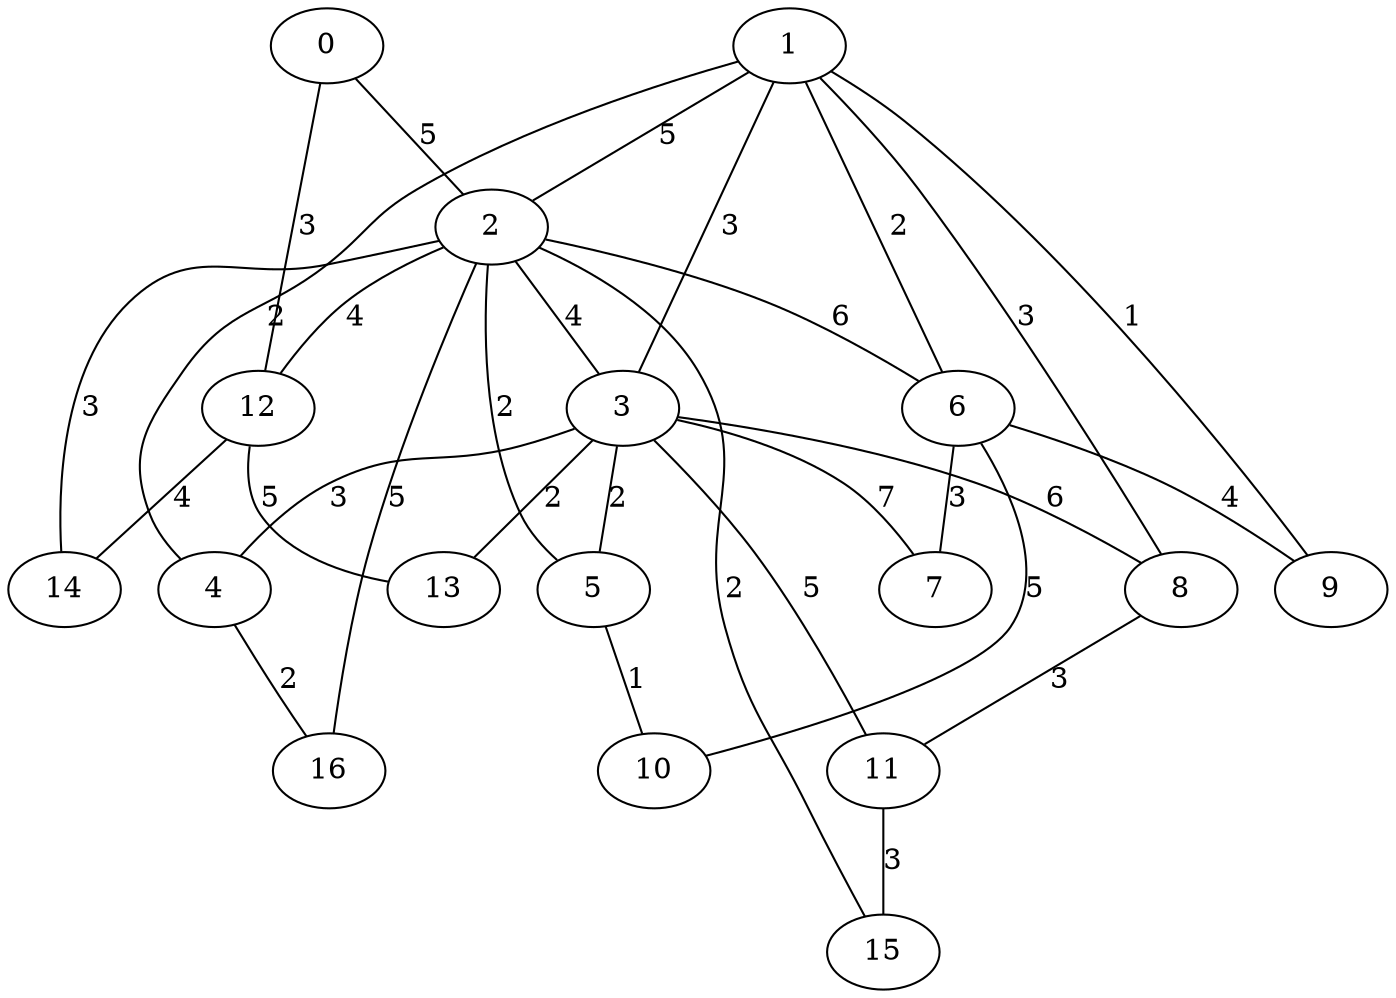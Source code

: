 graph g {
  0 [ base = 1, habit = 9, size = 121, x = 1, y = 1 ]
  1 [ habit = 4, size = 301, x = 6, y = 7 ]
  2 [ habit = 5, size = 252, x = 4, y = 4 ]
  3 [ habit = 3, size = 329, x = 6, y = 6 ]
  4 [ habit = 1, size = 169, x = 3, y = 7 ]
  5 [ habit = 5, size = 320, x = 7, y = 4 ]
  6 [ habit = 8, size = 267, x = 7, y = 8 ]
  7 [ habit = 5, size = 409, x = 5, y = 10 ]
  8 [ habit = 4, size = 381, x = 9, y = 7 ]
  9 [ base = 2, habit = 4, size = 488, x = 7, y = 10 ]
  10 [ habit = 2, size = 391, x = 10, y = 6 ]
  11 [ habit = 4, size = 209, x = 10, y = 4 ]
  12 [ habit = 2, size = 483, x = 3, y = 1 ]
  13 [ habit = 1, size = 135, x = 6, y = 2 ]
  14 [ habit = 7, size = 414, x = 2, y = 3 ]
  15 [ habit = 9, size = 417, x = 7, y = 2 ]
  16 [ habit = 8, size = 337, x = 1, y = 6 ]

  0 -- 2 [ label = 5, weight = 5 ]
  0 -- 12 [ label = 3, weight = 3 ]
  1 -- 4 [ label = 2, weight = 2 ]
  1 -- 6 [ label = 2, weight = 2 ]
  1 -- 3 [ label = 3, weight = 3 ]
  1 -- 2 [ label = 5, weight = 5 ]
  1 -- 8 [ label = 3, weight = 3 ]
  1 -- 9 [ label = 1, weight = 1 ]
  2 -- 16 [ label = 5, weight = 5 ]
  2 -- 12 [ label = 4, weight = 4 ]
  2 -- 3 [ label = 4, weight = 4 ]
  2 -- 6 [ label = 6, weight = 6 ]
  2 -- 5 [ label = 2, weight = 2 ]
  2 -- 15 [ label = 2, weight = 2 ]
  2 -- 14 [ label = 3, weight = 3 ]
  3 -- 11 [ label = 5, weight = 5 ]
  3 -- 8 [ label = 6, weight = 6 ]
  3 -- 4 [ label = 3, weight = 3 ]
  3 -- 13 [ label = 2, weight = 2 ]
  3 -- 5 [ label = 2, weight = 2 ]
  3 -- 7 [ label = 7, weight = 7 ]
  4 -- 16 [ label = 2, weight = 2 ]
  5 -- 10 [ label = 1, weight = 1 ]
  6 -- 7 [ label = 3, weight = 3 ]
  6 -- 10 [ label = 5, weight = 5 ]
  6 -- 9 [ label = 4, weight = 4 ]
  8 -- 11 [ label = 3, weight = 3 ]
  11 -- 15 [ label = 3, weight = 3 ]
  12 -- 13 [ label = 5, weight = 5 ]
  12 -- 14 [ label = 4, weight = 4 ]
}

